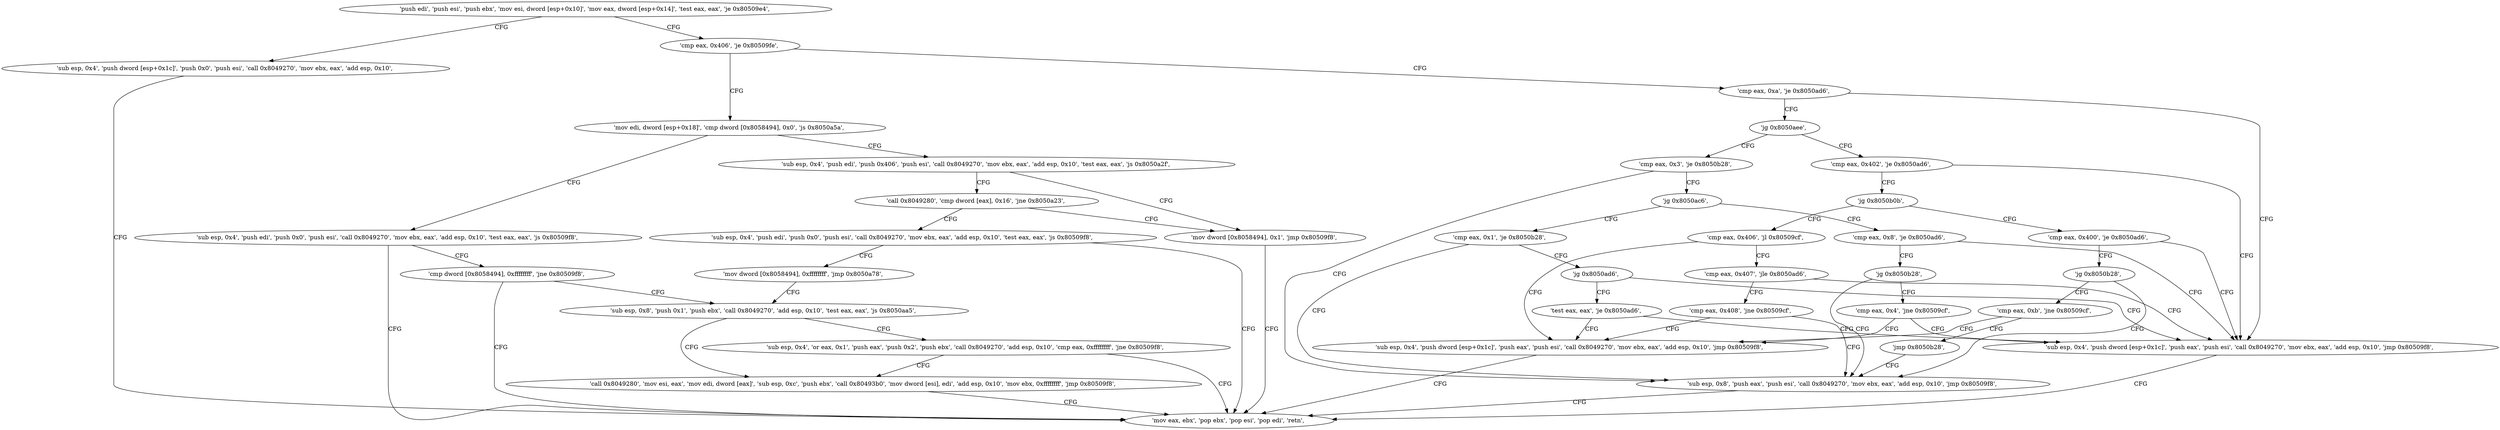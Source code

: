 digraph "func" {
"134547844" [label = "'push edi', 'push esi', 'push ebx', 'mov esi, dword [esp+0x10]', 'mov eax, dword [esp+0x14]', 'test eax, eax', 'je 0x80509e4', " ]
"134547940" [label = "'sub esp, 0x4', 'push dword [esp+0x1c]', 'push 0x0', 'push esi', 'call 0x8049270', 'mov ebx, eax', 'add esp, 0x10', " ]
"134547859" [label = "'cmp eax, 0x406', 'je 0x80509fe', " ]
"134547960" [label = "'mov eax, ebx', 'pop ebx', 'pop esi', 'pop edi', 'retn', " ]
"134547966" [label = "'mov edi, dword [esp+0x18]', 'cmp dword [0x8058494], 0x0', 'js 0x8050a5a', " ]
"134547866" [label = "'cmp eax, 0xa', 'je 0x8050ad6', " ]
"134548058" [label = "'sub esp, 0x4', 'push edi', 'push 0x0', 'push esi', 'call 0x8049270', 'mov ebx, eax', 'add esp, 0x10', 'test eax, eax', 'js 0x80509f8', " ]
"134547979" [label = "'sub esp, 0x4', 'push edi', 'push 0x406', 'push esi', 'call 0x8049270', 'mov ebx, eax', 'add esp, 0x10', 'test eax, eax', 'js 0x8050a2f', " ]
"134548182" [label = "'sub esp, 0x4', 'push dword [esp+0x1c]', 'push eax', 'push esi', 'call 0x8049270', 'mov ebx, eax', 'add esp, 0x10', 'jmp 0x80509f8', " ]
"134547875" [label = "'jg 0x8050aee', " ]
"134548079" [label = "'cmp dword [0x8058494], 0xffffffff', 'jne 0x80509f8', " ]
"134548015" [label = "'call 0x8049280', 'cmp dword [eax], 0x16', 'jne 0x8050a23', " ]
"134548003" [label = "'mov dword [0x8058494], 0x1', 'jmp 0x80509f8', " ]
"134548206" [label = "'cmp eax, 0x402', 'je 0x8050ad6', " ]
"134547881" [label = "'cmp eax, 0x3', 'je 0x8050b28', " ]
"134548088" [label = "'sub esp, 0x8', 'push 0x1', 'push ebx', 'call 0x8049270', 'add esp, 0x10', 'test eax, eax', 'js 0x8050aa5', " ]
"134548025" [label = "'sub esp, 0x4', 'push edi', 'push 0x0', 'push esi', 'call 0x8049270', 'mov ebx, eax', 'add esp, 0x10', 'test eax, eax', 'js 0x80509f8', " ]
"134548213" [label = "'jg 0x8050b0b', " ]
"134548264" [label = "'sub esp, 0x8', 'push eax', 'push esi', 'call 0x8049270', 'mov ebx, eax', 'add esp, 0x10', 'jmp 0x80509f8', " ]
"134547890" [label = "'jg 0x8050ac6', " ]
"134548133" [label = "'call 0x8049280', 'mov esi, eax', 'mov edi, dword [eax]', 'sub esp, 0xc', 'push ebx', 'call 0x80493b0', 'mov dword [esi], edi', 'add esp, 0x10', 'mov ebx, 0xffffffff', 'jmp 0x80509f8', " ]
"134548106" [label = "'sub esp, 0x4', 'or eax, 0x1', 'push eax', 'push 0x2', 'push ebx', 'call 0x8049270', 'add esp, 0x10', 'cmp eax, 0xffffffff', 'jne 0x80509f8', " ]
"134548046" [label = "'mov dword [0x8058494], 0xffffffff', 'jmp 0x8050a78', " ]
"134548235" [label = "'cmp eax, 0x406', 'jl 0x80509cf', " ]
"134548215" [label = "'cmp eax, 0x400', 'je 0x8050ad6', " ]
"134548166" [label = "'cmp eax, 0x8', 'je 0x8050ad6', " ]
"134547896" [label = "'cmp eax, 0x1', 'je 0x8050b28', " ]
"134547919" [label = "'sub esp, 0x4', 'push dword [esp+0x1c]', 'push eax', 'push esi', 'call 0x8049270', 'mov ebx, eax', 'add esp, 0x10', 'jmp 0x80509f8', " ]
"134548246" [label = "'cmp eax, 0x407', 'jle 0x8050ad6', " ]
"134548222" [label = "'jg 0x8050b28', " ]
"134548171" [label = "'jg 0x8050b28', " ]
"134547905" [label = "'jg 0x8050ad6', " ]
"134548253" [label = "'cmp eax, 0x408', 'jne 0x80509cf', " ]
"134548224" [label = "'cmp eax, 0xb', 'jne 0x80509cf', " ]
"134548173" [label = "'cmp eax, 0x4', 'jne 0x80509cf', " ]
"134547911" [label = "'test eax, eax', 'je 0x8050ad6', " ]
"134548233" [label = "'jmp 0x8050b28', " ]
"134547844" -> "134547940" [ label = "CFG" ]
"134547844" -> "134547859" [ label = "CFG" ]
"134547940" -> "134547960" [ label = "CFG" ]
"134547859" -> "134547966" [ label = "CFG" ]
"134547859" -> "134547866" [ label = "CFG" ]
"134547966" -> "134548058" [ label = "CFG" ]
"134547966" -> "134547979" [ label = "CFG" ]
"134547866" -> "134548182" [ label = "CFG" ]
"134547866" -> "134547875" [ label = "CFG" ]
"134548058" -> "134547960" [ label = "CFG" ]
"134548058" -> "134548079" [ label = "CFG" ]
"134547979" -> "134548015" [ label = "CFG" ]
"134547979" -> "134548003" [ label = "CFG" ]
"134548182" -> "134547960" [ label = "CFG" ]
"134547875" -> "134548206" [ label = "CFG" ]
"134547875" -> "134547881" [ label = "CFG" ]
"134548079" -> "134547960" [ label = "CFG" ]
"134548079" -> "134548088" [ label = "CFG" ]
"134548015" -> "134548003" [ label = "CFG" ]
"134548015" -> "134548025" [ label = "CFG" ]
"134548003" -> "134547960" [ label = "CFG" ]
"134548206" -> "134548182" [ label = "CFG" ]
"134548206" -> "134548213" [ label = "CFG" ]
"134547881" -> "134548264" [ label = "CFG" ]
"134547881" -> "134547890" [ label = "CFG" ]
"134548088" -> "134548133" [ label = "CFG" ]
"134548088" -> "134548106" [ label = "CFG" ]
"134548025" -> "134547960" [ label = "CFG" ]
"134548025" -> "134548046" [ label = "CFG" ]
"134548213" -> "134548235" [ label = "CFG" ]
"134548213" -> "134548215" [ label = "CFG" ]
"134548264" -> "134547960" [ label = "CFG" ]
"134547890" -> "134548166" [ label = "CFG" ]
"134547890" -> "134547896" [ label = "CFG" ]
"134548133" -> "134547960" [ label = "CFG" ]
"134548106" -> "134547960" [ label = "CFG" ]
"134548106" -> "134548133" [ label = "CFG" ]
"134548046" -> "134548088" [ label = "CFG" ]
"134548235" -> "134547919" [ label = "CFG" ]
"134548235" -> "134548246" [ label = "CFG" ]
"134548215" -> "134548182" [ label = "CFG" ]
"134548215" -> "134548222" [ label = "CFG" ]
"134548166" -> "134548182" [ label = "CFG" ]
"134548166" -> "134548171" [ label = "CFG" ]
"134547896" -> "134548264" [ label = "CFG" ]
"134547896" -> "134547905" [ label = "CFG" ]
"134547919" -> "134547960" [ label = "CFG" ]
"134548246" -> "134548182" [ label = "CFG" ]
"134548246" -> "134548253" [ label = "CFG" ]
"134548222" -> "134548264" [ label = "CFG" ]
"134548222" -> "134548224" [ label = "CFG" ]
"134548171" -> "134548264" [ label = "CFG" ]
"134548171" -> "134548173" [ label = "CFG" ]
"134547905" -> "134548182" [ label = "CFG" ]
"134547905" -> "134547911" [ label = "CFG" ]
"134548253" -> "134547919" [ label = "CFG" ]
"134548253" -> "134548264" [ label = "CFG" ]
"134548224" -> "134547919" [ label = "CFG" ]
"134548224" -> "134548233" [ label = "CFG" ]
"134548173" -> "134547919" [ label = "CFG" ]
"134548173" -> "134548182" [ label = "CFG" ]
"134547911" -> "134548182" [ label = "CFG" ]
"134547911" -> "134547919" [ label = "CFG" ]
"134548233" -> "134548264" [ label = "CFG" ]
}

